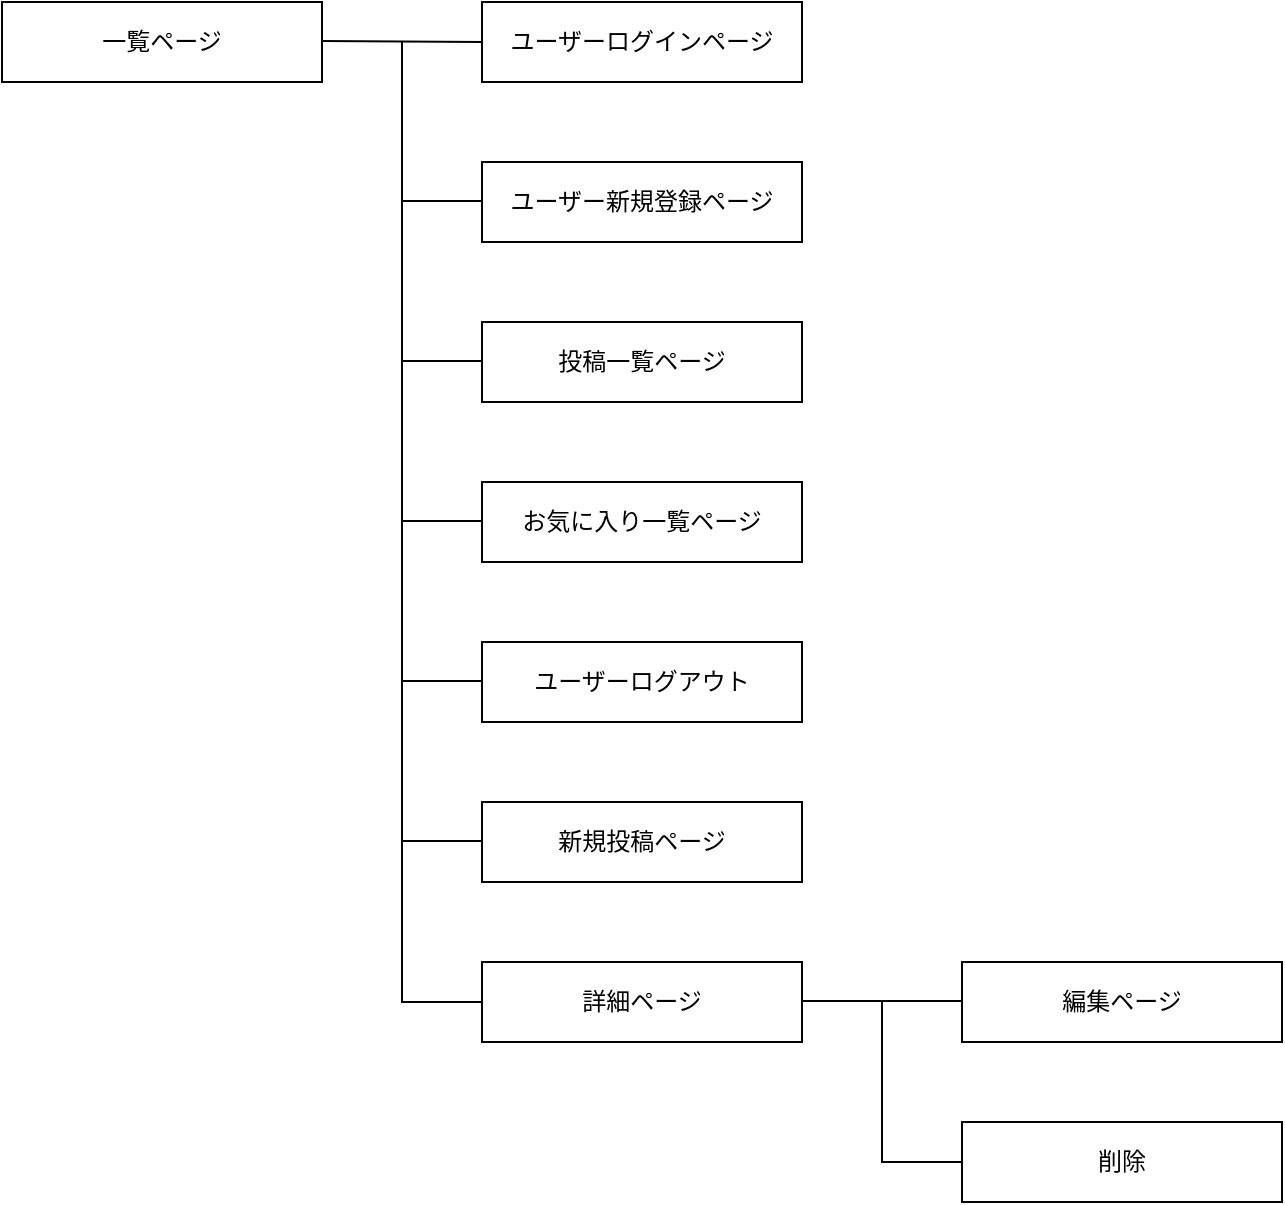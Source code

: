 <mxfile>
    <diagram id="5BveZjOZ_e1JE2moOR2d" name="ページ1">
        <mxGraphModel dx="1005" dy="852" grid="1" gridSize="10" guides="1" tooltips="1" connect="1" arrows="1" fold="1" page="1" pageScale="1" pageWidth="827" pageHeight="1169" math="0" shadow="0">
            <root>
                <mxCell id="0"/>
                <mxCell id="1" parent="0"/>
                <mxCell id="2" value="一覧ページ" style="whiteSpace=wrap;html=1;align=center;" vertex="1" parent="1">
                    <mxGeometry x="120" y="120" width="160" height="40" as="geometry"/>
                </mxCell>
                <mxCell id="3" value="ユーザーログインページ" style="whiteSpace=wrap;html=1;align=center;" vertex="1" parent="1">
                    <mxGeometry x="360" y="120" width="160" height="40" as="geometry"/>
                </mxCell>
                <mxCell id="4" value="ユーザー新規登録ページ" style="whiteSpace=wrap;html=1;align=center;" vertex="1" parent="1">
                    <mxGeometry x="360" y="200" width="160" height="40" as="geometry"/>
                </mxCell>
                <mxCell id="6" value="投稿一覧ページ" style="whiteSpace=wrap;html=1;align=center;" vertex="1" parent="1">
                    <mxGeometry x="360" y="280" width="160" height="40" as="geometry"/>
                </mxCell>
                <mxCell id="7" value="お気に入り一覧ページ" style="whiteSpace=wrap;html=1;align=center;" vertex="1" parent="1">
                    <mxGeometry x="360" y="360" width="160" height="40" as="geometry"/>
                </mxCell>
                <mxCell id="8" value="ユーザーログアウト" style="whiteSpace=wrap;html=1;align=center;" vertex="1" parent="1">
                    <mxGeometry x="360" y="440" width="160" height="40" as="geometry"/>
                </mxCell>
                <mxCell id="10" value="新規投稿ページ" style="whiteSpace=wrap;html=1;align=center;" vertex="1" parent="1">
                    <mxGeometry x="360" y="520" width="160" height="40" as="geometry"/>
                </mxCell>
                <mxCell id="11" value="詳細ページ" style="whiteSpace=wrap;html=1;align=center;" vertex="1" parent="1">
                    <mxGeometry x="360" y="600" width="160" height="40" as="geometry"/>
                </mxCell>
                <mxCell id="12" value="編集ページ" style="whiteSpace=wrap;html=1;align=center;" vertex="1" parent="1">
                    <mxGeometry x="600" y="600" width="160" height="40" as="geometry"/>
                </mxCell>
                <mxCell id="14" value="削除" style="whiteSpace=wrap;html=1;align=center;" vertex="1" parent="1">
                    <mxGeometry x="600" y="680" width="160" height="40" as="geometry"/>
                </mxCell>
                <mxCell id="15" value="" style="endArrow=none;html=1;rounded=0;" edge="1" parent="1">
                    <mxGeometry relative="1" as="geometry">
                        <mxPoint x="280" y="139.5" as="sourcePoint"/>
                        <mxPoint x="360" y="140" as="targetPoint"/>
                    </mxGeometry>
                </mxCell>
                <mxCell id="16" value="" style="endArrow=none;html=1;rounded=0;entryX=0;entryY=0.5;entryDx=0;entryDy=0;" edge="1" parent="1" target="11">
                    <mxGeometry relative="1" as="geometry">
                        <mxPoint x="320" y="140" as="sourcePoint"/>
                        <mxPoint x="320" y="600" as="targetPoint"/>
                        <Array as="points">
                            <mxPoint x="320" y="620"/>
                        </Array>
                    </mxGeometry>
                </mxCell>
                <mxCell id="17" value="" style="endArrow=none;html=1;rounded=0;" edge="1" parent="1">
                    <mxGeometry relative="1" as="geometry">
                        <mxPoint x="320" y="219.5" as="sourcePoint"/>
                        <mxPoint x="360" y="219.5" as="targetPoint"/>
                    </mxGeometry>
                </mxCell>
                <mxCell id="18" value="" style="endArrow=none;html=1;rounded=0;" edge="1" parent="1">
                    <mxGeometry relative="1" as="geometry">
                        <mxPoint x="320" y="299.5" as="sourcePoint"/>
                        <mxPoint x="360" y="299.5" as="targetPoint"/>
                    </mxGeometry>
                </mxCell>
                <mxCell id="19" value="" style="endArrow=none;html=1;rounded=0;" edge="1" parent="1">
                    <mxGeometry relative="1" as="geometry">
                        <mxPoint x="320" y="379.5" as="sourcePoint"/>
                        <mxPoint x="360" y="379.5" as="targetPoint"/>
                    </mxGeometry>
                </mxCell>
                <mxCell id="20" value="" style="endArrow=none;html=1;rounded=0;" edge="1" parent="1">
                    <mxGeometry relative="1" as="geometry">
                        <mxPoint x="320" y="459.5" as="sourcePoint"/>
                        <mxPoint x="360" y="459.5" as="targetPoint"/>
                    </mxGeometry>
                </mxCell>
                <mxCell id="21" value="" style="endArrow=none;html=1;rounded=0;" edge="1" parent="1">
                    <mxGeometry relative="1" as="geometry">
                        <mxPoint x="320" y="539.5" as="sourcePoint"/>
                        <mxPoint x="360" y="539.5" as="targetPoint"/>
                    </mxGeometry>
                </mxCell>
                <mxCell id="22" value="" style="endArrow=none;html=1;rounded=0;" edge="1" parent="1">
                    <mxGeometry relative="1" as="geometry">
                        <mxPoint x="520" y="619.5" as="sourcePoint"/>
                        <mxPoint x="600" y="619.5" as="targetPoint"/>
                    </mxGeometry>
                </mxCell>
                <mxCell id="23" value="" style="endArrow=none;html=1;rounded=0;" edge="1" parent="1">
                    <mxGeometry relative="1" as="geometry">
                        <mxPoint x="560" y="620" as="sourcePoint"/>
                        <mxPoint x="600" y="700" as="targetPoint"/>
                        <Array as="points">
                            <mxPoint x="560" y="700"/>
                        </Array>
                    </mxGeometry>
                </mxCell>
            </root>
        </mxGraphModel>
    </diagram>
</mxfile>